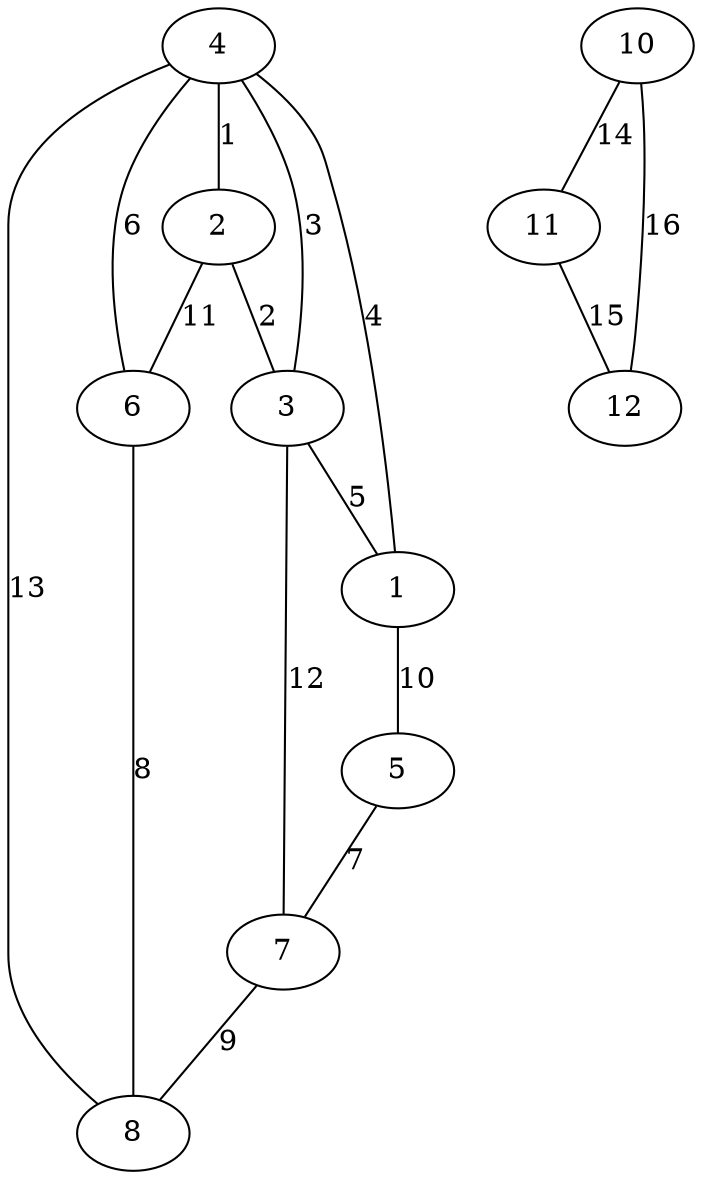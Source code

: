 graph {4 -- 2[label="1"];2 -- 3[label="2"];3 -- 4[label="3"];4 -- 1[label="4"];3 -- 1[label="5"];4 -- 6[label="6"];5 -- 7[label="7"];6 -- 8[label="8"];7 -- 8[label="9"];1 -- 5[label="10"];2 -- 6[label="11"];3 -- 7[label="12"];4 -- 8[label="13"];10 -- 11[label="14"];11 -- 12[label="15"];10 -- 12[label="16"];}